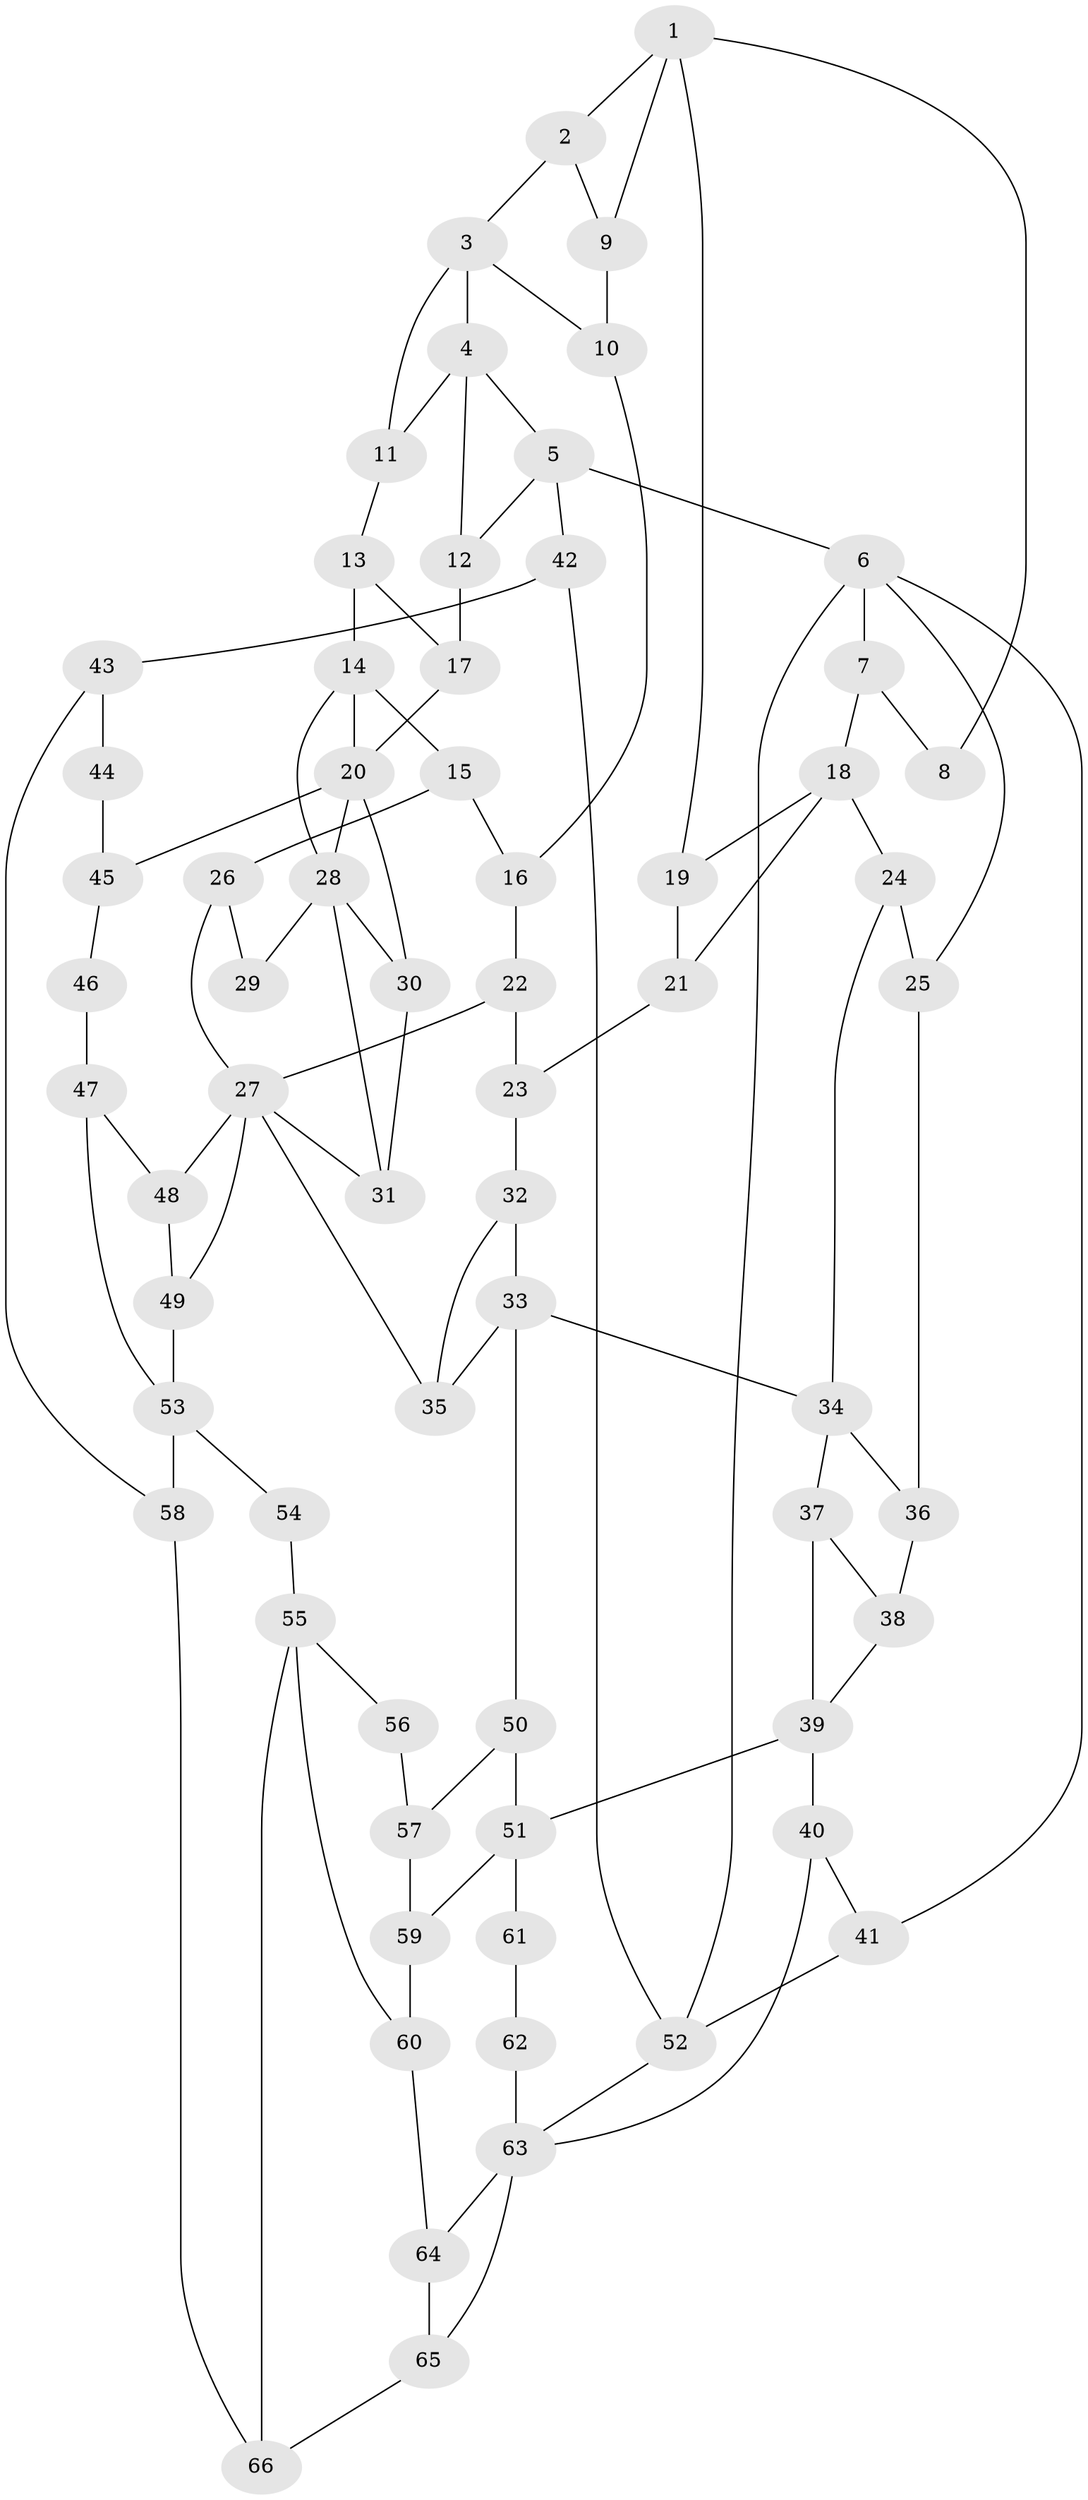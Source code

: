 // original degree distribution, {3: 0.022727272727272728, 4: 0.2196969696969697, 6: 0.2196969696969697, 5: 0.5378787878787878}
// Generated by graph-tools (version 1.1) at 2025/54/03/04/25 22:54:46]
// undirected, 66 vertices, 107 edges
graph export_dot {
  node [color=gray90,style=filled];
  1;
  2;
  3;
  4;
  5;
  6;
  7;
  8;
  9;
  10;
  11;
  12;
  13;
  14;
  15;
  16;
  17;
  18;
  19;
  20;
  21;
  22;
  23;
  24;
  25;
  26;
  27;
  28;
  29;
  30;
  31;
  32;
  33;
  34;
  35;
  36;
  37;
  38;
  39;
  40;
  41;
  42;
  43;
  44;
  45;
  46;
  47;
  48;
  49;
  50;
  51;
  52;
  53;
  54;
  55;
  56;
  57;
  58;
  59;
  60;
  61;
  62;
  63;
  64;
  65;
  66;
  1 -- 2 [weight=1.0];
  1 -- 8 [weight=1.0];
  1 -- 9 [weight=1.0];
  1 -- 19 [weight=1.0];
  2 -- 3 [weight=1.0];
  2 -- 9 [weight=1.0];
  3 -- 4 [weight=1.0];
  3 -- 10 [weight=1.0];
  3 -- 11 [weight=2.0];
  4 -- 5 [weight=1.0];
  4 -- 11 [weight=2.0];
  4 -- 12 [weight=1.0];
  5 -- 6 [weight=1.0];
  5 -- 12 [weight=1.0];
  5 -- 42 [weight=1.0];
  6 -- 7 [weight=2.0];
  6 -- 25 [weight=1.0];
  6 -- 41 [weight=1.0];
  6 -- 52 [weight=1.0];
  7 -- 8 [weight=2.0];
  7 -- 18 [weight=2.0];
  9 -- 10 [weight=1.0];
  10 -- 16 [weight=1.0];
  11 -- 13 [weight=2.0];
  12 -- 17 [weight=1.0];
  13 -- 14 [weight=2.0];
  13 -- 17 [weight=1.0];
  14 -- 15 [weight=1.0];
  14 -- 20 [weight=1.0];
  14 -- 28 [weight=1.0];
  15 -- 16 [weight=1.0];
  15 -- 26 [weight=1.0];
  16 -- 22 [weight=1.0];
  17 -- 20 [weight=1.0];
  18 -- 19 [weight=1.0];
  18 -- 21 [weight=1.0];
  18 -- 24 [weight=2.0];
  19 -- 21 [weight=1.0];
  20 -- 28 [weight=1.0];
  20 -- 30 [weight=1.0];
  20 -- 45 [weight=2.0];
  21 -- 23 [weight=1.0];
  22 -- 23 [weight=1.0];
  22 -- 27 [weight=1.0];
  23 -- 32 [weight=1.0];
  24 -- 25 [weight=1.0];
  24 -- 34 [weight=2.0];
  25 -- 36 [weight=1.0];
  26 -- 27 [weight=1.0];
  26 -- 29 [weight=1.0];
  27 -- 31 [weight=1.0];
  27 -- 35 [weight=1.0];
  27 -- 48 [weight=1.0];
  27 -- 49 [weight=1.0];
  28 -- 29 [weight=2.0];
  28 -- 30 [weight=1.0];
  28 -- 31 [weight=1.0];
  30 -- 31 [weight=1.0];
  32 -- 33 [weight=1.0];
  32 -- 35 [weight=1.0];
  33 -- 34 [weight=2.0];
  33 -- 35 [weight=1.0];
  33 -- 50 [weight=1.0];
  34 -- 36 [weight=1.0];
  34 -- 37 [weight=1.0];
  36 -- 38 [weight=1.0];
  37 -- 38 [weight=1.0];
  37 -- 39 [weight=1.0];
  38 -- 39 [weight=1.0];
  39 -- 40 [weight=1.0];
  39 -- 51 [weight=2.0];
  40 -- 41 [weight=1.0];
  40 -- 63 [weight=1.0];
  41 -- 52 [weight=1.0];
  42 -- 43 [weight=2.0];
  42 -- 52 [weight=1.0];
  43 -- 44 [weight=2.0];
  43 -- 58 [weight=2.0];
  44 -- 45 [weight=2.0];
  45 -- 46 [weight=2.0];
  46 -- 47 [weight=1.0];
  47 -- 48 [weight=1.0];
  47 -- 53 [weight=1.0];
  48 -- 49 [weight=1.0];
  49 -- 53 [weight=1.0];
  50 -- 51 [weight=1.0];
  50 -- 57 [weight=1.0];
  51 -- 59 [weight=1.0];
  51 -- 61 [weight=2.0];
  52 -- 63 [weight=1.0];
  53 -- 54 [weight=2.0];
  53 -- 58 [weight=2.0];
  54 -- 55 [weight=2.0];
  55 -- 56 [weight=2.0];
  55 -- 60 [weight=1.0];
  55 -- 66 [weight=1.0];
  56 -- 57 [weight=1.0];
  57 -- 59 [weight=1.0];
  58 -- 66 [weight=1.0];
  59 -- 60 [weight=1.0];
  60 -- 64 [weight=1.0];
  61 -- 62 [weight=1.0];
  62 -- 63 [weight=2.0];
  63 -- 64 [weight=1.0];
  63 -- 65 [weight=1.0];
  64 -- 65 [weight=1.0];
  65 -- 66 [weight=1.0];
}
